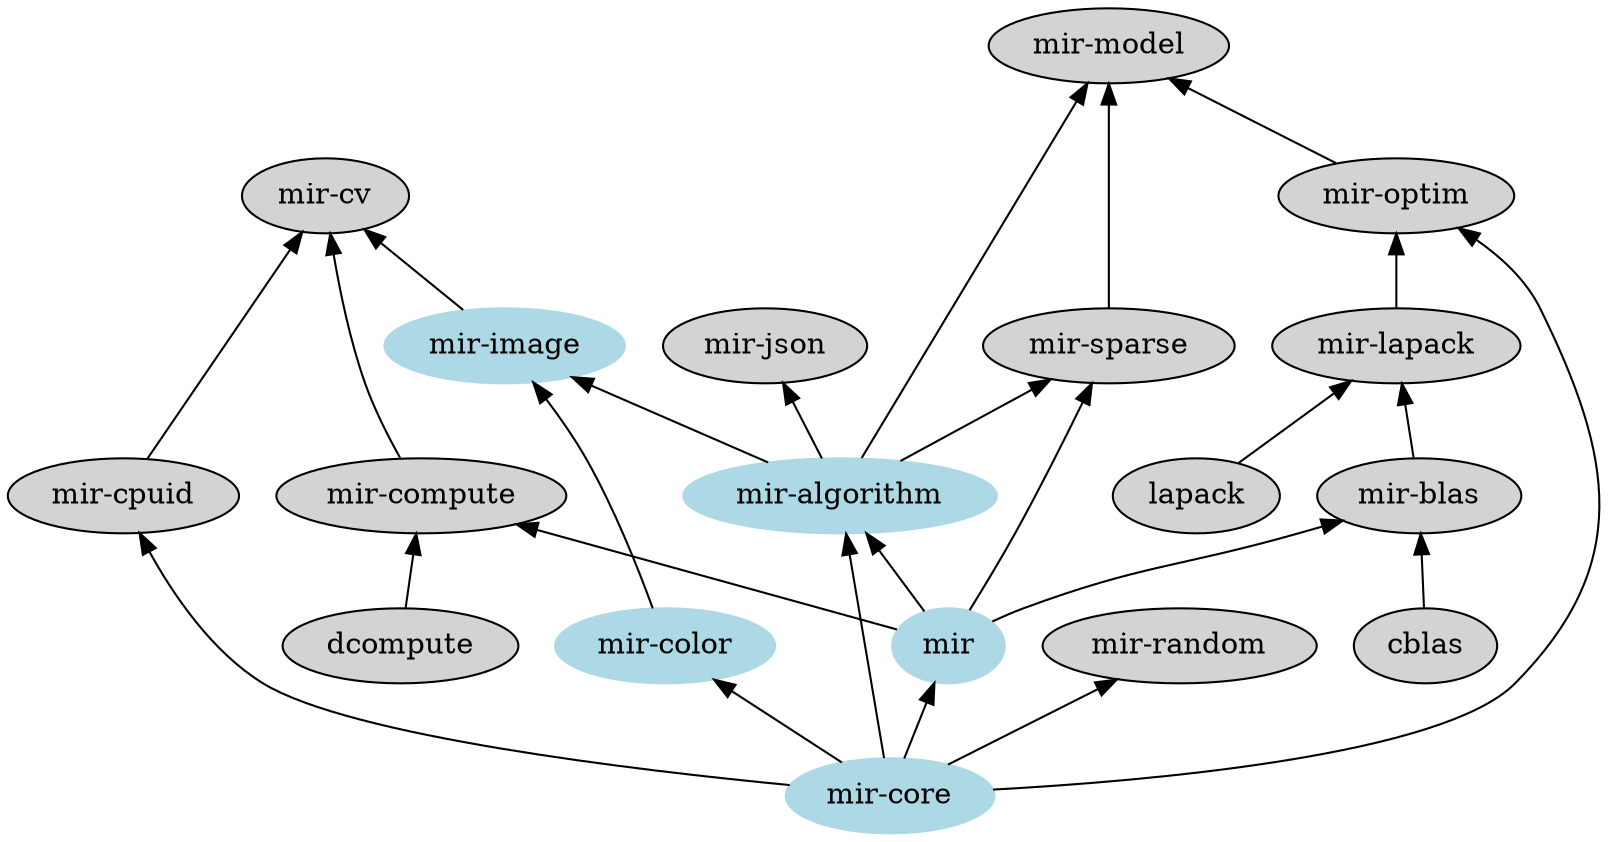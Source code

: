 digraph G {
  rankdir=BT;
  node [style=filled];
  "mir-core" [color=lightblue]
  "mir" [color=lightblue]
  "mir-algorithm" [color=lightblue]
  "mir-image" [color=lightblue]
  "mir-color" [color=lightblue]
  "mir-core" [color=lightblue]
  "mir-core" -> "mir-color"
  "mir-core" -> "mir"
  "mir-image" -> "mir-cv"
  "mir-cpuid" -> "mir-cv"
  "mir-compute" -> "mir-cv" 
  "mir" -> "mir-algorithm"
  "mir-algorithm" -> "mir-image"
  "mir-algorithm" -> "mir-model"
  "mir-core" -> "mir-algorithm"
  "mir-core" -> "mir-optim"
  "mir-core" -> "mir-cpuid"
  "mir-core" -> "mir-random"
  "cblas" -> "mir-blas"
  "lapack" -> "mir-lapack"
  "mir" -> "mir-blas"
  "mir-blas" -> "mir-lapack"
  "dcompute" -> "mir-compute"
  "mir-color" -> "mir-image"
  "mir" -> "mir-compute"
  "mir-lapack" -> "mir-optim"
  "mir-algorithm" -> "mir-json"
  "mir-optim" -> "mir-model"
  "mir" -> "mir-sparse"
  "mir-algorithm" -> "mir-sparse"
  "mir-sparse" -> "mir-model"
}

